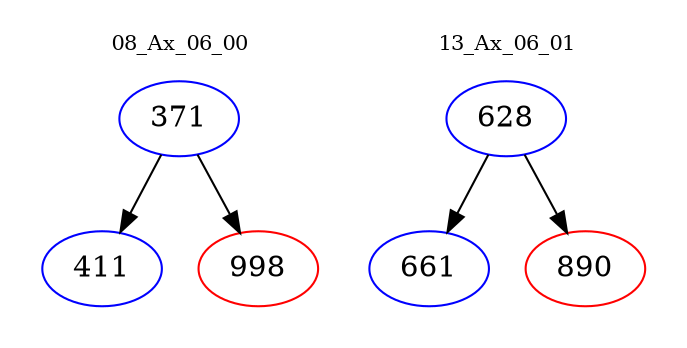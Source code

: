 digraph{
subgraph cluster_0 {
color = white
label = "08_Ax_06_00";
fontsize=10;
T0_371 [label="371", color="blue"]
T0_371 -> T0_411 [color="black"]
T0_411 [label="411", color="blue"]
T0_371 -> T0_998 [color="black"]
T0_998 [label="998", color="red"]
}
subgraph cluster_1 {
color = white
label = "13_Ax_06_01";
fontsize=10;
T1_628 [label="628", color="blue"]
T1_628 -> T1_661 [color="black"]
T1_661 [label="661", color="blue"]
T1_628 -> T1_890 [color="black"]
T1_890 [label="890", color="red"]
}
}
